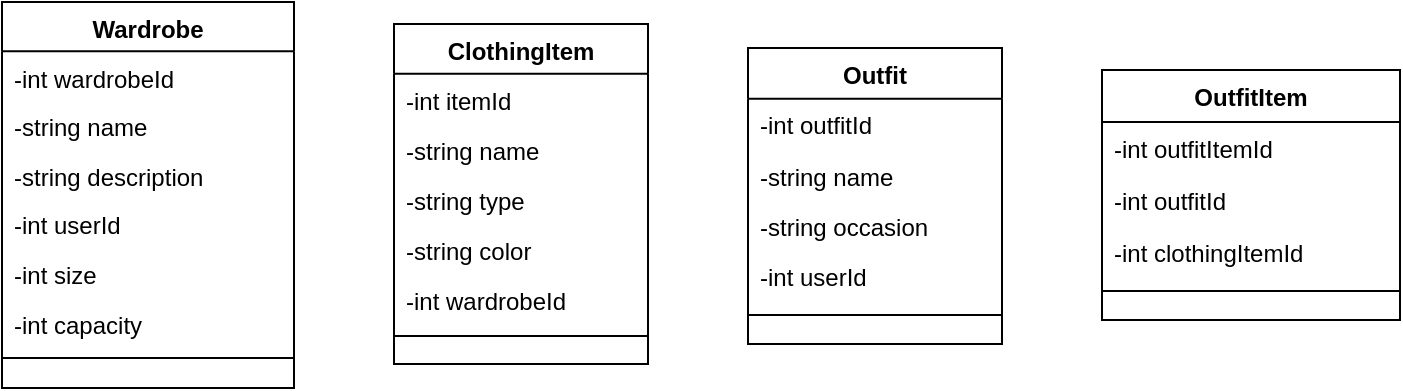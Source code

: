 <mxfile version="24.2.2" type="github">
  <diagram name="Page-1" id="Z25hntRc3dRun_98p2iJ">
    <mxGraphModel>
      <root>
        <mxCell id="0" />
        <mxCell id="1" parent="0" />
        <mxCell id="2" value="Wardrobe" style="swimlane;fontStyle=1;align=center;verticalAlign=top;childLayout=stackLayout;horizontal=1;startSize=24.6;horizontalStack=0;resizeParent=1;resizeParentMax=0;resizeLast=0;collapsible=0;marginBottom=0;" vertex="1" parent="1">
          <mxGeometry x="8" y="8" width="146" height="193" as="geometry" />
        </mxCell>
        <mxCell id="3" value="-int wardrobeId" style="text;strokeColor=none;fillColor=none;align=left;verticalAlign=top;spacingLeft=4;spacingRight=4;overflow=hidden;rotatable=0;points=[[0,0.5],[1,0.5]];portConstraint=eastwest;" vertex="1" parent="2">
          <mxGeometry y="25" width="146" height="25" as="geometry" />
        </mxCell>
        <mxCell id="4" value="-string name" style="text;strokeColor=none;fillColor=none;align=left;verticalAlign=top;spacingLeft=4;spacingRight=4;overflow=hidden;rotatable=0;points=[[0,0.5],[1,0.5]];portConstraint=eastwest;" vertex="1" parent="2">
          <mxGeometry y="49" width="146" height="25" as="geometry" />
        </mxCell>
        <mxCell id="5" value="-string description" style="text;strokeColor=none;fillColor=none;align=left;verticalAlign=top;spacingLeft=4;spacingRight=4;overflow=hidden;rotatable=0;points=[[0,0.5],[1,0.5]];portConstraint=eastwest;" vertex="1" parent="2">
          <mxGeometry y="74" width="146" height="25" as="geometry" />
        </mxCell>
        <mxCell id="6" value="-int userId" style="text;strokeColor=none;fillColor=none;align=left;verticalAlign=top;spacingLeft=4;spacingRight=4;overflow=hidden;rotatable=0;points=[[0,0.5],[1,0.5]];portConstraint=eastwest;" vertex="1" parent="2">
          <mxGeometry y="98" width="146" height="25" as="geometry" />
        </mxCell>
        <mxCell id="7" value="-int size" style="text;strokeColor=none;fillColor=none;align=left;verticalAlign=top;spacingLeft=4;spacingRight=4;overflow=hidden;rotatable=0;points=[[0,0.5],[1,0.5]];portConstraint=eastwest;" vertex="1" parent="2">
          <mxGeometry y="123" width="146" height="25" as="geometry" />
        </mxCell>
        <mxCell id="8" value="-int capacity" style="text;strokeColor=none;fillColor=none;align=left;verticalAlign=top;spacingLeft=4;spacingRight=4;overflow=hidden;rotatable=0;points=[[0,0.5],[1,0.5]];portConstraint=eastwest;" vertex="1" parent="2">
          <mxGeometry y="148" width="146" height="25" as="geometry" />
        </mxCell>
        <mxCell id="9" style="line;strokeWidth=1;fillColor=none;align=left;verticalAlign=middle;spacingTop=-1;spacingLeft=3;spacingRight=3;rotatable=0;labelPosition=right;points=[];portConstraint=eastwest;strokeColor=inherit;" vertex="1" parent="2">
          <mxGeometry y="172" width="146" height="12" as="geometry" />
        </mxCell>
        <mxCell id="10" value="ClothingItem" style="swimlane;fontStyle=1;align=center;verticalAlign=top;childLayout=stackLayout;horizontal=1;startSize=24.923;horizontalStack=0;resizeParent=1;resizeParentMax=0;resizeLast=0;collapsible=0;marginBottom=0;" vertex="1" parent="1">
          <mxGeometry x="204" y="19" width="127" height="170" as="geometry" />
        </mxCell>
        <mxCell id="11" value="-int itemId" style="text;strokeColor=none;fillColor=none;align=left;verticalAlign=top;spacingLeft=4;spacingRight=4;overflow=hidden;rotatable=0;points=[[0,0.5],[1,0.5]];portConstraint=eastwest;" vertex="1" parent="10">
          <mxGeometry y="25" width="127" height="25" as="geometry" />
        </mxCell>
        <mxCell id="12" value="-string name" style="text;strokeColor=none;fillColor=none;align=left;verticalAlign=top;spacingLeft=4;spacingRight=4;overflow=hidden;rotatable=0;points=[[0,0.5],[1,0.5]];portConstraint=eastwest;" vertex="1" parent="10">
          <mxGeometry y="50" width="127" height="25" as="geometry" />
        </mxCell>
        <mxCell id="13" value="-string type" style="text;strokeColor=none;fillColor=none;align=left;verticalAlign=top;spacingLeft=4;spacingRight=4;overflow=hidden;rotatable=0;points=[[0,0.5],[1,0.5]];portConstraint=eastwest;" vertex="1" parent="10">
          <mxGeometry y="75" width="127" height="25" as="geometry" />
        </mxCell>
        <mxCell id="14" value="-string color" style="text;strokeColor=none;fillColor=none;align=left;verticalAlign=top;spacingLeft=4;spacingRight=4;overflow=hidden;rotatable=0;points=[[0,0.5],[1,0.5]];portConstraint=eastwest;" vertex="1" parent="10">
          <mxGeometry y="100" width="127" height="25" as="geometry" />
        </mxCell>
        <mxCell id="15" value="-int wardrobeId" style="text;strokeColor=none;fillColor=none;align=left;verticalAlign=top;spacingLeft=4;spacingRight=4;overflow=hidden;rotatable=0;points=[[0,0.5],[1,0.5]];portConstraint=eastwest;" vertex="1" parent="10">
          <mxGeometry y="125" width="127" height="25" as="geometry" />
        </mxCell>
        <mxCell id="16" style="line;strokeWidth=1;fillColor=none;align=left;verticalAlign=middle;spacingTop=-1;spacingLeft=3;spacingRight=3;rotatable=0;labelPosition=right;points=[];portConstraint=eastwest;strokeColor=inherit;" vertex="1" parent="10">
          <mxGeometry y="150" width="127" height="12" as="geometry" />
        </mxCell>
        <mxCell id="17" value="Outfit" style="swimlane;fontStyle=1;align=center;verticalAlign=top;childLayout=stackLayout;horizontal=1;startSize=25.364;horizontalStack=0;resizeParent=1;resizeParentMax=0;resizeLast=0;collapsible=0;marginBottom=0;" vertex="1" parent="1">
          <mxGeometry x="381" y="31" width="127" height="148" as="geometry" />
        </mxCell>
        <mxCell id="18" value="-int outfitId" style="text;strokeColor=none;fillColor=none;align=left;verticalAlign=top;spacingLeft=4;spacingRight=4;overflow=hidden;rotatable=0;points=[[0,0.5],[1,0.5]];portConstraint=eastwest;" vertex="1" parent="17">
          <mxGeometry y="25" width="127" height="25" as="geometry" />
        </mxCell>
        <mxCell id="19" value="-string name" style="text;strokeColor=none;fillColor=none;align=left;verticalAlign=top;spacingLeft=4;spacingRight=4;overflow=hidden;rotatable=0;points=[[0,0.5],[1,0.5]];portConstraint=eastwest;" vertex="1" parent="17">
          <mxGeometry y="51" width="127" height="25" as="geometry" />
        </mxCell>
        <mxCell id="20" value="-string occasion" style="text;strokeColor=none;fillColor=none;align=left;verticalAlign=top;spacingLeft=4;spacingRight=4;overflow=hidden;rotatable=0;points=[[0,0.5],[1,0.5]];portConstraint=eastwest;" vertex="1" parent="17">
          <mxGeometry y="76" width="127" height="25" as="geometry" />
        </mxCell>
        <mxCell id="21" value="-int userId" style="text;strokeColor=none;fillColor=none;align=left;verticalAlign=top;spacingLeft=4;spacingRight=4;overflow=hidden;rotatable=0;points=[[0,0.5],[1,0.5]];portConstraint=eastwest;" vertex="1" parent="17">
          <mxGeometry y="101" width="127" height="25" as="geometry" />
        </mxCell>
        <mxCell id="22" style="line;strokeWidth=1;fillColor=none;align=left;verticalAlign=middle;spacingTop=-1;spacingLeft=3;spacingRight=3;rotatable=0;labelPosition=right;points=[];portConstraint=eastwest;strokeColor=inherit;" vertex="1" parent="17">
          <mxGeometry y="127" width="127" height="13" as="geometry" />
        </mxCell>
        <mxCell id="23" value="OutfitItem" style="swimlane;fontStyle=1;align=center;verticalAlign=top;childLayout=stackLayout;horizontal=1;startSize=26;horizontalStack=0;resizeParent=1;resizeParentMax=0;resizeLast=0;collapsible=0;marginBottom=0;" vertex="1" parent="1">
          <mxGeometry x="558" y="42" width="149" height="125" as="geometry" />
        </mxCell>
        <mxCell id="24" value="-int outfitItemId" style="text;strokeColor=none;fillColor=none;align=left;verticalAlign=top;spacingLeft=4;spacingRight=4;overflow=hidden;rotatable=0;points=[[0,0.5],[1,0.5]];portConstraint=eastwest;" vertex="1" parent="23">
          <mxGeometry y="26" width="149" height="26" as="geometry" />
        </mxCell>
        <mxCell id="25" value="-int outfitId" style="text;strokeColor=none;fillColor=none;align=left;verticalAlign=top;spacingLeft=4;spacingRight=4;overflow=hidden;rotatable=0;points=[[0,0.5],[1,0.5]];portConstraint=eastwest;" vertex="1" parent="23">
          <mxGeometry y="52" width="149" height="26" as="geometry" />
        </mxCell>
        <mxCell id="26" value="-int clothingItemId" style="text;strokeColor=none;fillColor=none;align=left;verticalAlign=top;spacingLeft=4;spacingRight=4;overflow=hidden;rotatable=0;points=[[0,0.5],[1,0.5]];portConstraint=eastwest;" vertex="1" parent="23">
          <mxGeometry y="78" width="149" height="26" as="geometry" />
        </mxCell>
        <mxCell id="27" style="line;strokeWidth=1;fillColor=none;align=left;verticalAlign=middle;spacingTop=-1;spacingLeft=3;spacingRight=3;rotatable=0;labelPosition=right;points=[];portConstraint=eastwest;strokeColor=inherit;" vertex="1" parent="23">
          <mxGeometry y="104" width="149" height="13" as="geometry" />
        </mxCell>
      </root>
    </mxGraphModel>
  </diagram>
</mxfile>
